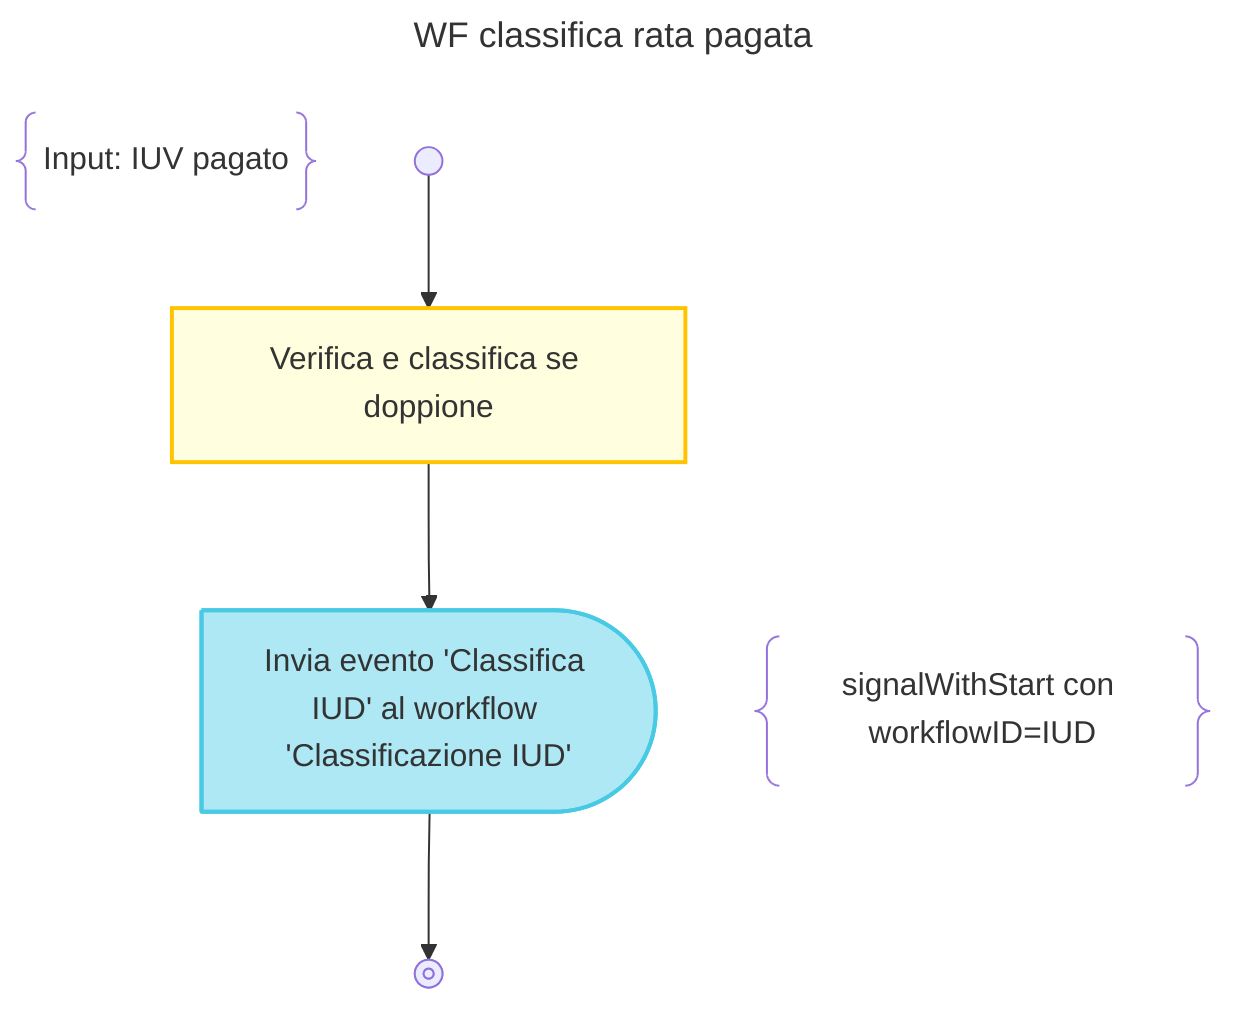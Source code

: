 ---
title: WF classifica rata pagata
---
flowchart TD
    DESCRIPTION@{ shape: braces, label: "Input: IUV pagato" }
    START@{shape: start} --> CLASSIFY_DUPLICATE:::activity@{label: "Verifica e classifica se doppione"}

    CLASSIFY_DUPLICATE -->SIGNAL

    subgraph SIGNAL_NOTE_BLOCK
        SIGNAL:::send-signal@{shape: delay, label: "Invia evento 'Classifica IUD' al workflow 'Classificazione IUD'"}
        SIGNAL_NOTE@{ shape: braces, label: "signalWithStart con workflowID=IUD" }
    end
    class SIGNAL_NOTE_BLOCK note_block

    SIGNAL --> END@{shape: stop}

    classDef note_block display:none;
    classDef activity fill:#FFFFE0, stroke:#ffc300, stroke-width:2px;
    classDef send-signal fill:#ade8f4, stroke:#48cae4, stroke-width:2px